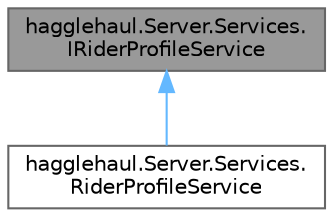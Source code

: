 digraph "hagglehaul.Server.Services.IRiderProfileService"
{
 // LATEX_PDF_SIZE
  bgcolor="transparent";
  edge [fontname=Helvetica,fontsize=10,labelfontname=Helvetica,labelfontsize=10];
  node [fontname=Helvetica,fontsize=10,shape=box,height=0.2,width=0.4];
  Node1 [id="Node000001",label="hagglehaul.Server.Services.\lIRiderProfileService",height=0.2,width=0.4,color="gray40", fillcolor="grey60", style="filled", fontcolor="black",tooltip="Corresponds to RiderProfile collection in the database."];
  Node1 -> Node2 [id="edge1_Node000001_Node000002",dir="back",color="steelblue1",style="solid",tooltip=" "];
  Node2 [id="Node000002",label="hagglehaul.Server.Services.\lRiderProfileService",height=0.2,width=0.4,color="gray40", fillcolor="white", style="filled",URL="$classhagglehaul_1_1_server_1_1_services_1_1_rider_profile_service.html",tooltip="See IRiderProfileService."];
}
